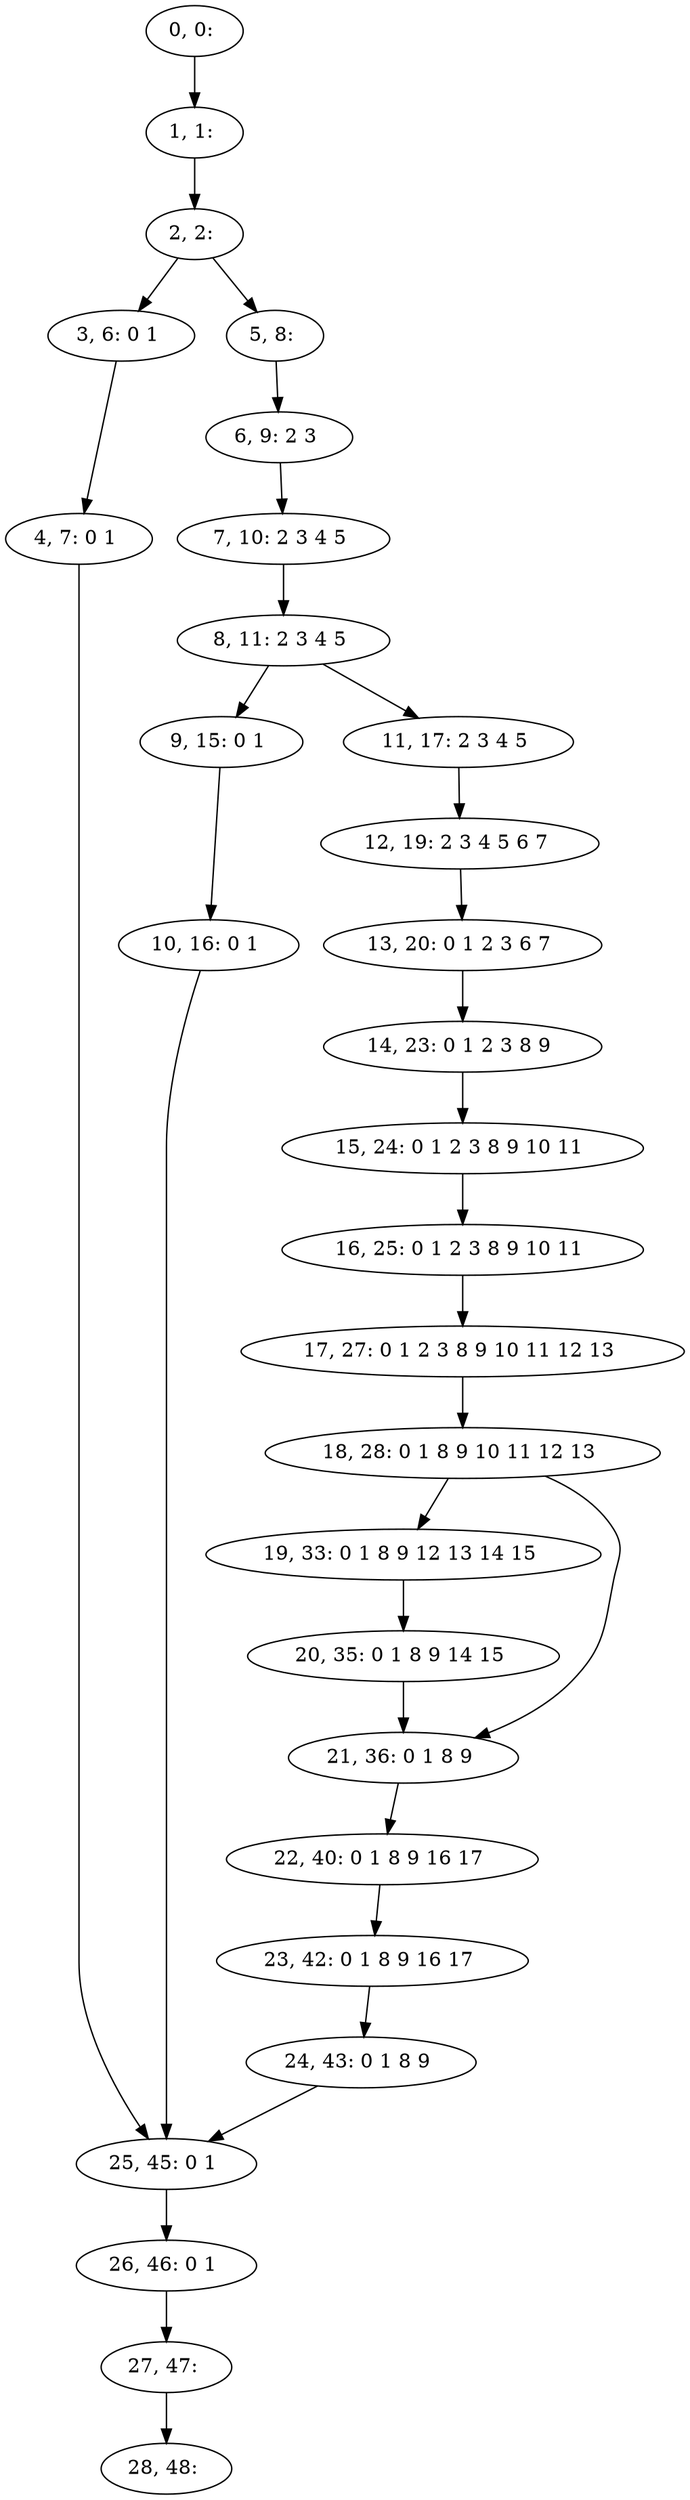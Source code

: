 digraph G {
0[label="0, 0: "];
1[label="1, 1: "];
2[label="2, 2: "];
3[label="3, 6: 0 1 "];
4[label="4, 7: 0 1 "];
5[label="5, 8: "];
6[label="6, 9: 2 3 "];
7[label="7, 10: 2 3 4 5 "];
8[label="8, 11: 2 3 4 5 "];
9[label="9, 15: 0 1 "];
10[label="10, 16: 0 1 "];
11[label="11, 17: 2 3 4 5 "];
12[label="12, 19: 2 3 4 5 6 7 "];
13[label="13, 20: 0 1 2 3 6 7 "];
14[label="14, 23: 0 1 2 3 8 9 "];
15[label="15, 24: 0 1 2 3 8 9 10 11 "];
16[label="16, 25: 0 1 2 3 8 9 10 11 "];
17[label="17, 27: 0 1 2 3 8 9 10 11 12 13 "];
18[label="18, 28: 0 1 8 9 10 11 12 13 "];
19[label="19, 33: 0 1 8 9 12 13 14 15 "];
20[label="20, 35: 0 1 8 9 14 15 "];
21[label="21, 36: 0 1 8 9 "];
22[label="22, 40: 0 1 8 9 16 17 "];
23[label="23, 42: 0 1 8 9 16 17 "];
24[label="24, 43: 0 1 8 9 "];
25[label="25, 45: 0 1 "];
26[label="26, 46: 0 1 "];
27[label="27, 47: "];
28[label="28, 48: "];
0->1 ;
1->2 ;
2->3 ;
2->5 ;
3->4 ;
4->25 ;
5->6 ;
6->7 ;
7->8 ;
8->9 ;
8->11 ;
9->10 ;
10->25 ;
11->12 ;
12->13 ;
13->14 ;
14->15 ;
15->16 ;
16->17 ;
17->18 ;
18->19 ;
18->21 ;
19->20 ;
20->21 ;
21->22 ;
22->23 ;
23->24 ;
24->25 ;
25->26 ;
26->27 ;
27->28 ;
}
